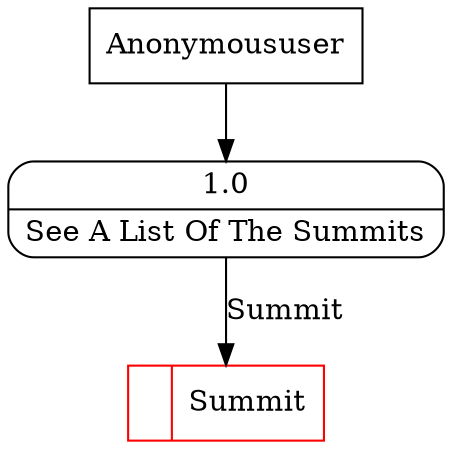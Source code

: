 digraph dfd2{ 
node[shape=record]
200 [label="<f0>  |<f1> Summit " color=red];
201 [label="Anonymoususer" shape=box];
202 [label="{<f0> 1.0|<f1> See A List Of The Summits }" shape=Mrecord];
201 -> 202
202 -> 200 [label="Summit"]
}